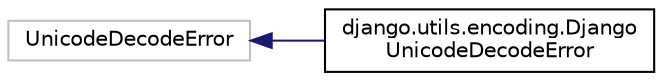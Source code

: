 digraph "Graphical Class Hierarchy"
{
 // LATEX_PDF_SIZE
  edge [fontname="Helvetica",fontsize="10",labelfontname="Helvetica",labelfontsize="10"];
  node [fontname="Helvetica",fontsize="10",shape=record];
  rankdir="LR";
  Node3551 [label="UnicodeDecodeError",height=0.2,width=0.4,color="grey75", fillcolor="white", style="filled",tooltip=" "];
  Node3551 -> Node0 [dir="back",color="midnightblue",fontsize="10",style="solid",fontname="Helvetica"];
  Node0 [label="django.utils.encoding.Django\lUnicodeDecodeError",height=0.2,width=0.4,color="black", fillcolor="white", style="filled",URL="$classdjango_1_1utils_1_1encoding_1_1_django_unicode_decode_error.html",tooltip=" "];
}
